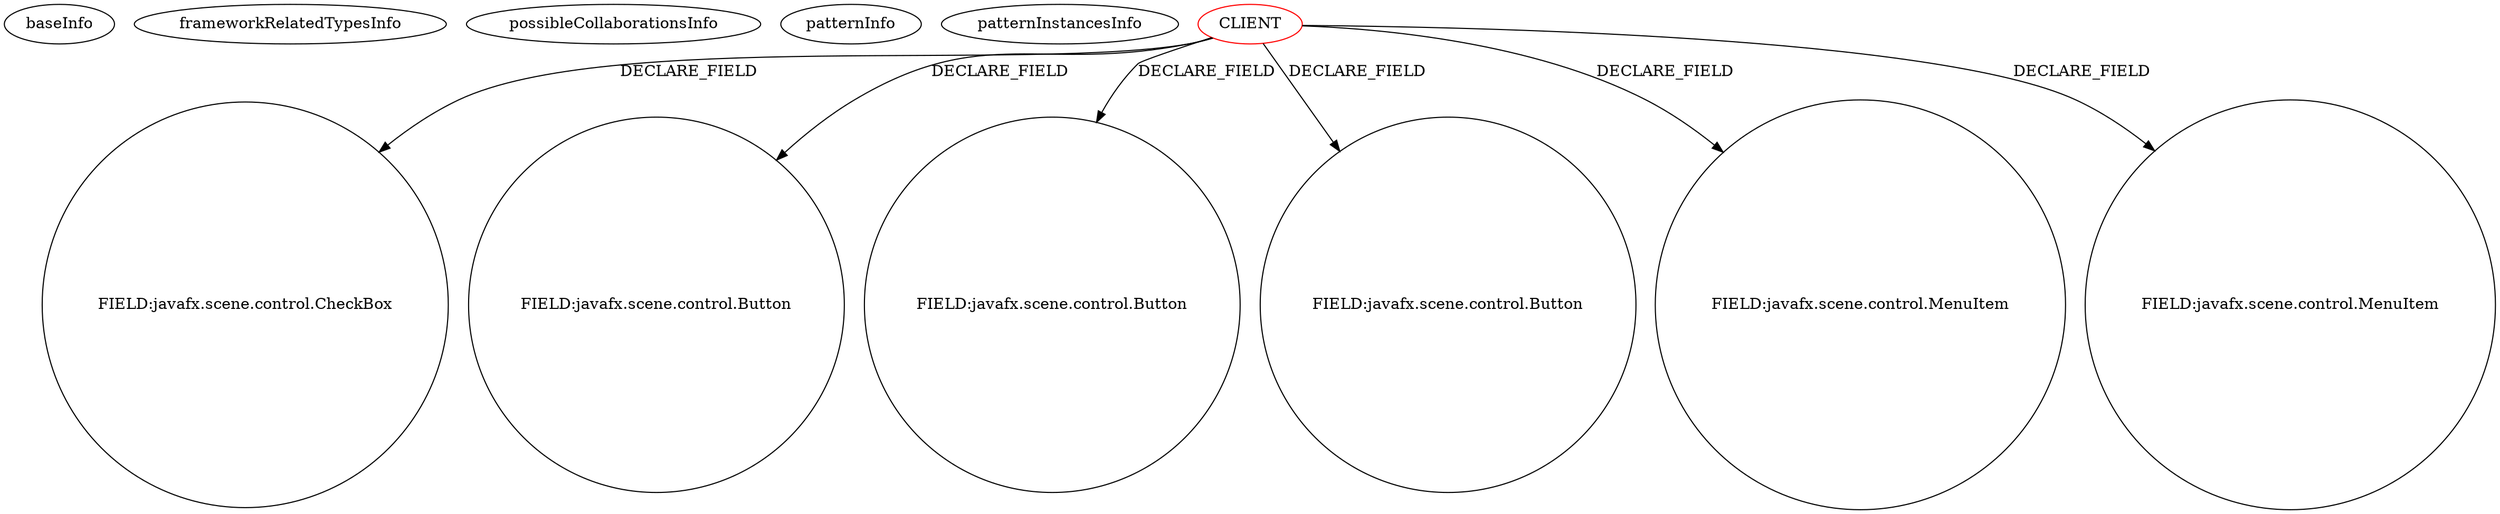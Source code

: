 digraph {
baseInfo[graphId=959,category="pattern",isAnonymous=false,possibleRelation=false]
frameworkRelatedTypesInfo[]
possibleCollaborationsInfo[]
patternInfo[frequency=2.0,patternRootClient=0]
patternInstancesInfo[0="PatrickOtt-ReservationManager~/PatrickOtt-ReservationManager/ReservationManager-master/src/main/java/de/professional_webworkx/reservationmanager/controller/MainController.java~MainController~1080",1="demibenari-cd-catalog~/demibenari-cd-catalog/cd-catalog-master/src/cd/catalog/MainFormController.java~MainFormController~2392"]
6[label="FIELD:javafx.scene.control.CheckBox",vertexType="FIELD_DECLARATION",isFrameworkType=false,shape=circle]
0[label="CLIENT",vertexType="ROOT_CLIENT_CLASS_DECLARATION",isFrameworkType=false,color=red]
16[label="FIELD:javafx.scene.control.Button",vertexType="FIELD_DECLARATION",isFrameworkType=false,shape=circle]
18[label="FIELD:javafx.scene.control.Button",vertexType="FIELD_DECLARATION",isFrameworkType=false,shape=circle]
20[label="FIELD:javafx.scene.control.Button",vertexType="FIELD_DECLARATION",isFrameworkType=false,shape=circle]
26[label="FIELD:javafx.scene.control.MenuItem",vertexType="FIELD_DECLARATION",isFrameworkType=false,shape=circle]
12[label="FIELD:javafx.scene.control.MenuItem",vertexType="FIELD_DECLARATION",isFrameworkType=false,shape=circle]
0->20[label="DECLARE_FIELD"]
0->12[label="DECLARE_FIELD"]
0->16[label="DECLARE_FIELD"]
0->18[label="DECLARE_FIELD"]
0->6[label="DECLARE_FIELD"]
0->26[label="DECLARE_FIELD"]
}
